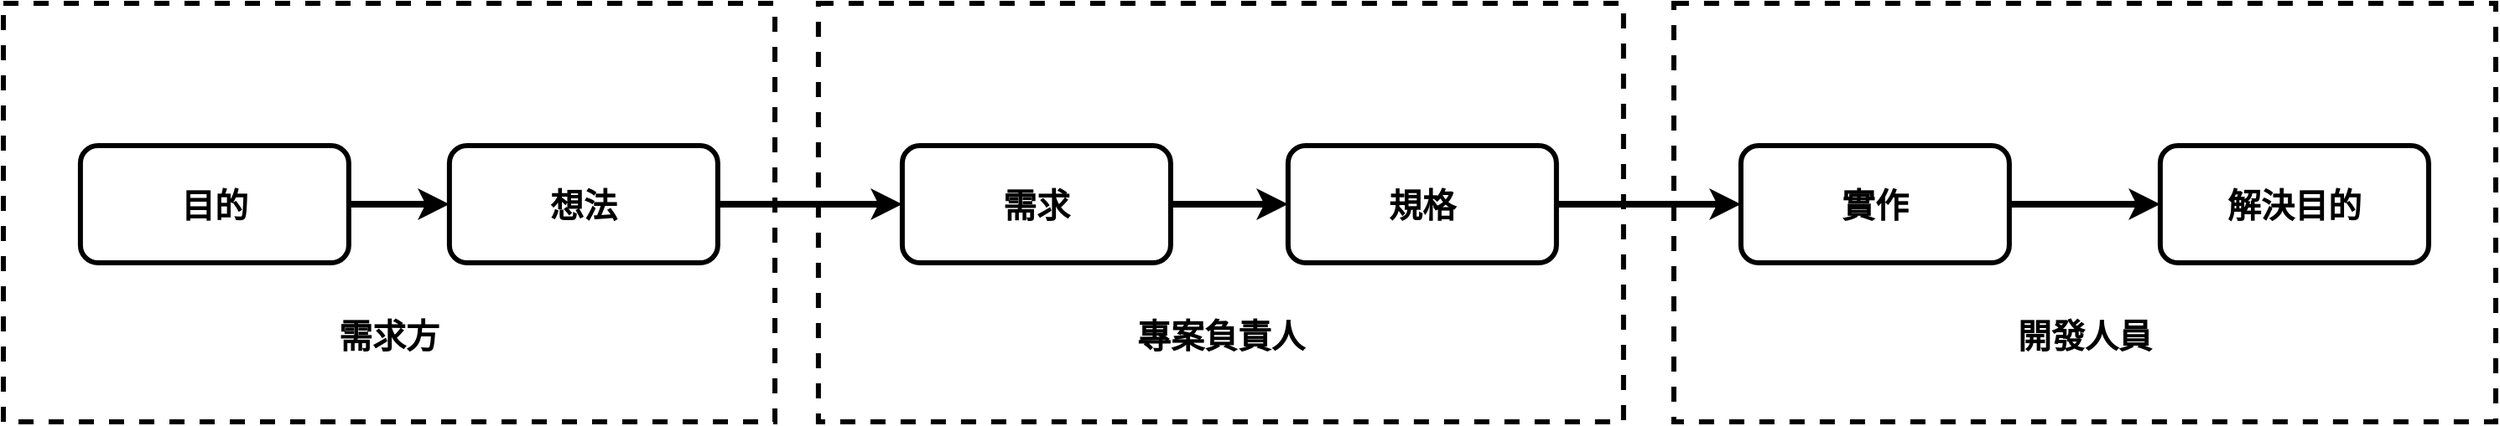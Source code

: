 <mxfile version="13.1.3">
    <diagram id="6hGFLwfOUW9BJ-s0fimq" name="Page-1">
        <mxGraphModel dx="1789" dy="824" grid="1" gridSize="10" guides="1" tooltips="1" connect="1" arrows="1" fold="1" page="1" pageScale="1" pageWidth="1500" pageHeight="300" math="0" shadow="0">
            <root>
                <mxCell id="0"/>
                <mxCell id="1" parent="0"/>
                <mxCell id="57" value="" style="rounded=0;whiteSpace=wrap;html=1;strokeWidth=3;fillColor=none;dashed=1;" vertex="1" parent="1">
                    <mxGeometry x="7" y="25" width="460" height="250" as="geometry"/>
                </mxCell>
                <mxCell id="44" value="" style="rounded=0;whiteSpace=wrap;html=1;strokeWidth=3;fillColor=none;dashed=1;" parent="1" vertex="1">
                    <mxGeometry x="1002.94" y="25" width="490" height="250" as="geometry"/>
                </mxCell>
                <mxCell id="40" value="" style="rounded=0;whiteSpace=wrap;html=1;strokeWidth=3;fillColor=none;dashed=1;" parent="1" vertex="1">
                    <mxGeometry x="492.94" y="25" width="480" height="250" as="geometry"/>
                </mxCell>
                <mxCell id="15" style="edgeStyle=orthogonalEdgeStyle;rounded=0;orthogonalLoop=1;jettySize=auto;html=1;exitX=1;exitY=0.5;exitDx=0;exitDy=0;strokeWidth=4;" parent="1" source="3" target="6" edge="1">
                    <mxGeometry relative="1" as="geometry"/>
                </mxCell>
                <mxCell id="3" value="&lt;span style=&quot;font-size: 20px&quot;&gt;需求&lt;br&gt;&lt;/span&gt;" style="rounded=1;whiteSpace=wrap;html=1;fontFamily=微軟正黑體;fontSize=24;fontStyle=1;strokeWidth=3;" parent="1" vertex="1">
                    <mxGeometry x="542.94" y="110" width="160" height="70" as="geometry"/>
                </mxCell>
                <mxCell id="37" style="edgeStyle=orthogonalEdgeStyle;rounded=0;orthogonalLoop=1;jettySize=auto;html=1;exitX=1;exitY=0.5;exitDx=0;exitDy=0;entryX=0;entryY=0.5;entryDx=0;entryDy=0;strokeWidth=4;" parent="1" source="4" target="3" edge="1">
                    <mxGeometry relative="1" as="geometry"/>
                </mxCell>
                <mxCell id="4" value="&lt;span style=&quot;font-size: 20px&quot;&gt;想法&lt;/span&gt;" style="rounded=1;whiteSpace=wrap;html=1;fontFamily=微軟正黑體;fontSize=24;fontStyle=1;strokeWidth=3;" parent="1" vertex="1">
                    <mxGeometry x="272.94" y="110" width="160" height="70" as="geometry"/>
                </mxCell>
                <mxCell id="39" style="edgeStyle=orthogonalEdgeStyle;rounded=0;orthogonalLoop=1;jettySize=auto;html=1;exitX=1;exitY=0.5;exitDx=0;exitDy=0;entryX=0;entryY=0.5;entryDx=0;entryDy=0;strokeWidth=4;" parent="1" source="6" target="38" edge="1">
                    <mxGeometry relative="1" as="geometry"/>
                </mxCell>
                <mxCell id="6" value="&lt;span style=&quot;font-size: 20px&quot;&gt;規格&lt;br&gt;&lt;/span&gt;" style="rounded=1;whiteSpace=wrap;html=1;fontFamily=微軟正黑體;fontSize=24;fontStyle=1;strokeWidth=3;" parent="1" vertex="1">
                    <mxGeometry x="772.94" y="110" width="160" height="70" as="geometry"/>
                </mxCell>
                <mxCell id="49" style="edgeStyle=orthogonalEdgeStyle;rounded=0;orthogonalLoop=1;jettySize=auto;html=1;exitX=1;exitY=0.5;exitDx=0;exitDy=0;entryX=0;entryY=0.5;entryDx=0;entryDy=0;strokeWidth=4;" parent="1" source="38" target="47" edge="1">
                    <mxGeometry relative="1" as="geometry"/>
                </mxCell>
                <mxCell id="38" value="&lt;span style=&quot;font-size: 20px&quot;&gt;實作&lt;br&gt;&lt;/span&gt;" style="rounded=1;whiteSpace=wrap;html=1;fontFamily=微軟正黑體;fontSize=24;fontStyle=1;strokeWidth=3;" parent="1" vertex="1">
                    <mxGeometry x="1042.94" y="110" width="160" height="70" as="geometry"/>
                </mxCell>
                <mxCell id="41" value="&lt;div&gt;&lt;span style=&quot;font-size: 20px&quot;&gt;&lt;b&gt;專案負責人&lt;/b&gt;&lt;/span&gt;&lt;/div&gt;" style="text;whiteSpace=wrap;html=1;align=center;" parent="1" vertex="1">
                    <mxGeometry x="668.88" y="205" width="128.12" height="30" as="geometry"/>
                </mxCell>
                <mxCell id="46" value="&lt;div&gt;&lt;span style=&quot;font-size: 20px&quot;&gt;&lt;b&gt;開發人員&lt;/b&gt;&lt;/span&gt;&lt;/div&gt;" style="text;whiteSpace=wrap;html=1;align=center;" parent="1" vertex="1">
                    <mxGeometry x="1183.88" y="205" width="128.12" height="30" as="geometry"/>
                </mxCell>
                <mxCell id="47" value="&lt;span style=&quot;font-size: 20px&quot;&gt;解決目的&lt;br&gt;&lt;/span&gt;" style="rounded=1;whiteSpace=wrap;html=1;fontFamily=微軟正黑體;fontSize=24;fontStyle=1;strokeWidth=3;" parent="1" vertex="1">
                    <mxGeometry x="1292.94" y="110" width="160" height="70" as="geometry"/>
                </mxCell>
                <mxCell id="61" style="edgeStyle=orthogonalEdgeStyle;rounded=0;orthogonalLoop=1;jettySize=auto;html=1;exitX=1;exitY=0.5;exitDx=0;exitDy=0;entryX=0;entryY=0.5;entryDx=0;entryDy=0;strokeWidth=4;" edge="1" parent="1" source="60" target="4">
                    <mxGeometry relative="1" as="geometry"/>
                </mxCell>
                <mxCell id="60" value="&lt;span style=&quot;font-size: 20px&quot;&gt;目的&lt;/span&gt;" style="rounded=1;whiteSpace=wrap;html=1;fontFamily=微軟正黑體;fontSize=24;fontStyle=1;strokeWidth=3;" vertex="1" parent="1">
                    <mxGeometry x="52.94" y="110" width="160" height="70" as="geometry"/>
                </mxCell>
                <mxCell id="62" value="&lt;div&gt;&lt;span style=&quot;font-size: 20px&quot;&gt;&lt;b&gt;需求方&lt;/b&gt;&lt;/span&gt;&lt;/div&gt;" style="text;whiteSpace=wrap;html=1;align=center;" vertex="1" parent="1">
                    <mxGeometry x="172.94" y="205" width="128.12" height="30" as="geometry"/>
                </mxCell>
            </root>
        </mxGraphModel>
    </diagram>
</mxfile>